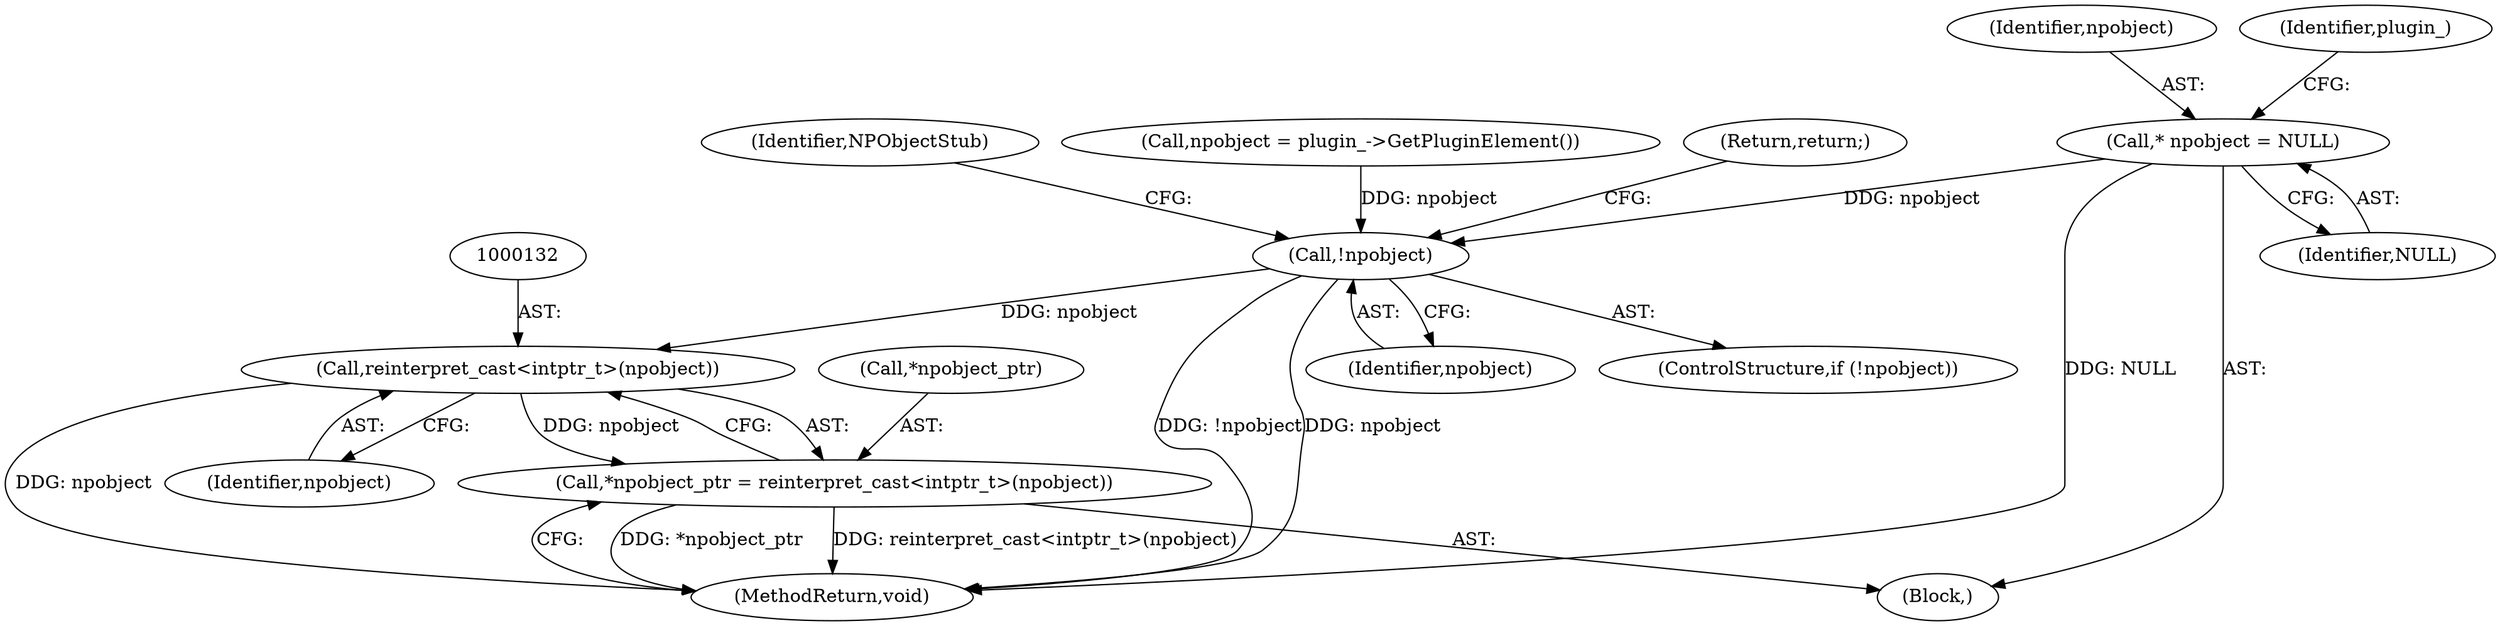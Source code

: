 digraph "1_Chrome_ea3d1d84be3d6f97bf50e76511c9e26af6895533_16@pointer" {
"1000110" [label="(Call,* npobject = NULL)"];
"1000119" [label="(Call,!npobject)"];
"1000131" [label="(Call,reinterpret_cast<intptr_t>(npobject))"];
"1000128" [label="(Call,*npobject_ptr = reinterpret_cast<intptr_t>(npobject))"];
"1000104" [label="(Block,)"];
"1000110" [label="(Call,* npobject = NULL)"];
"1000111" [label="(Identifier,npobject)"];
"1000134" [label="(MethodReturn,void)"];
"1000123" [label="(Identifier,NPObjectStub)"];
"1000129" [label="(Call,*npobject_ptr)"];
"1000115" [label="(Call,npobject = plugin_->GetPluginElement())"];
"1000119" [label="(Call,!npobject)"];
"1000121" [label="(Return,return;)"];
"1000118" [label="(ControlStructure,if (!npobject))"];
"1000131" [label="(Call,reinterpret_cast<intptr_t>(npobject))"];
"1000128" [label="(Call,*npobject_ptr = reinterpret_cast<intptr_t>(npobject))"];
"1000133" [label="(Identifier,npobject)"];
"1000112" [label="(Identifier,NULL)"];
"1000120" [label="(Identifier,npobject)"];
"1000114" [label="(Identifier,plugin_)"];
"1000110" -> "1000104"  [label="AST: "];
"1000110" -> "1000112"  [label="CFG: "];
"1000111" -> "1000110"  [label="AST: "];
"1000112" -> "1000110"  [label="AST: "];
"1000114" -> "1000110"  [label="CFG: "];
"1000110" -> "1000134"  [label="DDG: NULL"];
"1000110" -> "1000119"  [label="DDG: npobject"];
"1000119" -> "1000118"  [label="AST: "];
"1000119" -> "1000120"  [label="CFG: "];
"1000120" -> "1000119"  [label="AST: "];
"1000121" -> "1000119"  [label="CFG: "];
"1000123" -> "1000119"  [label="CFG: "];
"1000119" -> "1000134"  [label="DDG: !npobject"];
"1000119" -> "1000134"  [label="DDG: npobject"];
"1000115" -> "1000119"  [label="DDG: npobject"];
"1000119" -> "1000131"  [label="DDG: npobject"];
"1000131" -> "1000128"  [label="AST: "];
"1000131" -> "1000133"  [label="CFG: "];
"1000132" -> "1000131"  [label="AST: "];
"1000133" -> "1000131"  [label="AST: "];
"1000128" -> "1000131"  [label="CFG: "];
"1000131" -> "1000134"  [label="DDG: npobject"];
"1000131" -> "1000128"  [label="DDG: npobject"];
"1000128" -> "1000104"  [label="AST: "];
"1000129" -> "1000128"  [label="AST: "];
"1000134" -> "1000128"  [label="CFG: "];
"1000128" -> "1000134"  [label="DDG: *npobject_ptr"];
"1000128" -> "1000134"  [label="DDG: reinterpret_cast<intptr_t>(npobject)"];
}
